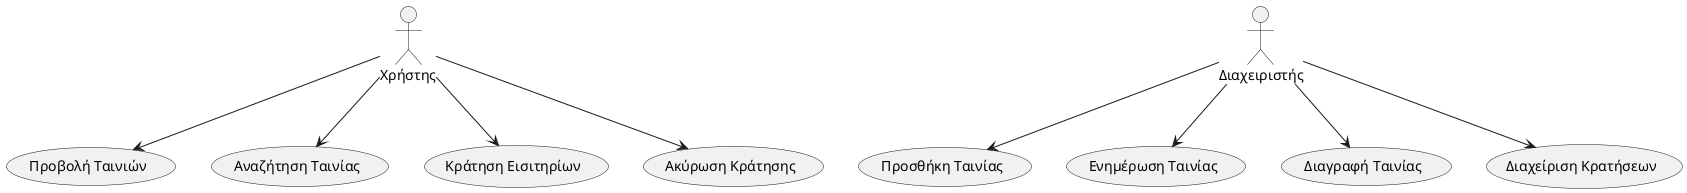 @startuml
actor "Χρήστης" as User
actor "Διαχειριστής" as Admin

User --> (Προβολή Ταινιών)
User --> (Αναζήτηση Ταινίας)
User --> (Κράτηση Εισιτηρίων)
User --> (Ακύρωση Κράτησης)

Admin --> (Προσθήκη Ταινίας)
Admin --> (Ενημέρωση Ταινίας)
Admin --> (Διαγραφή Ταινίας)
Admin --> (Διαχείριση Κρατήσεων)

@enduml
